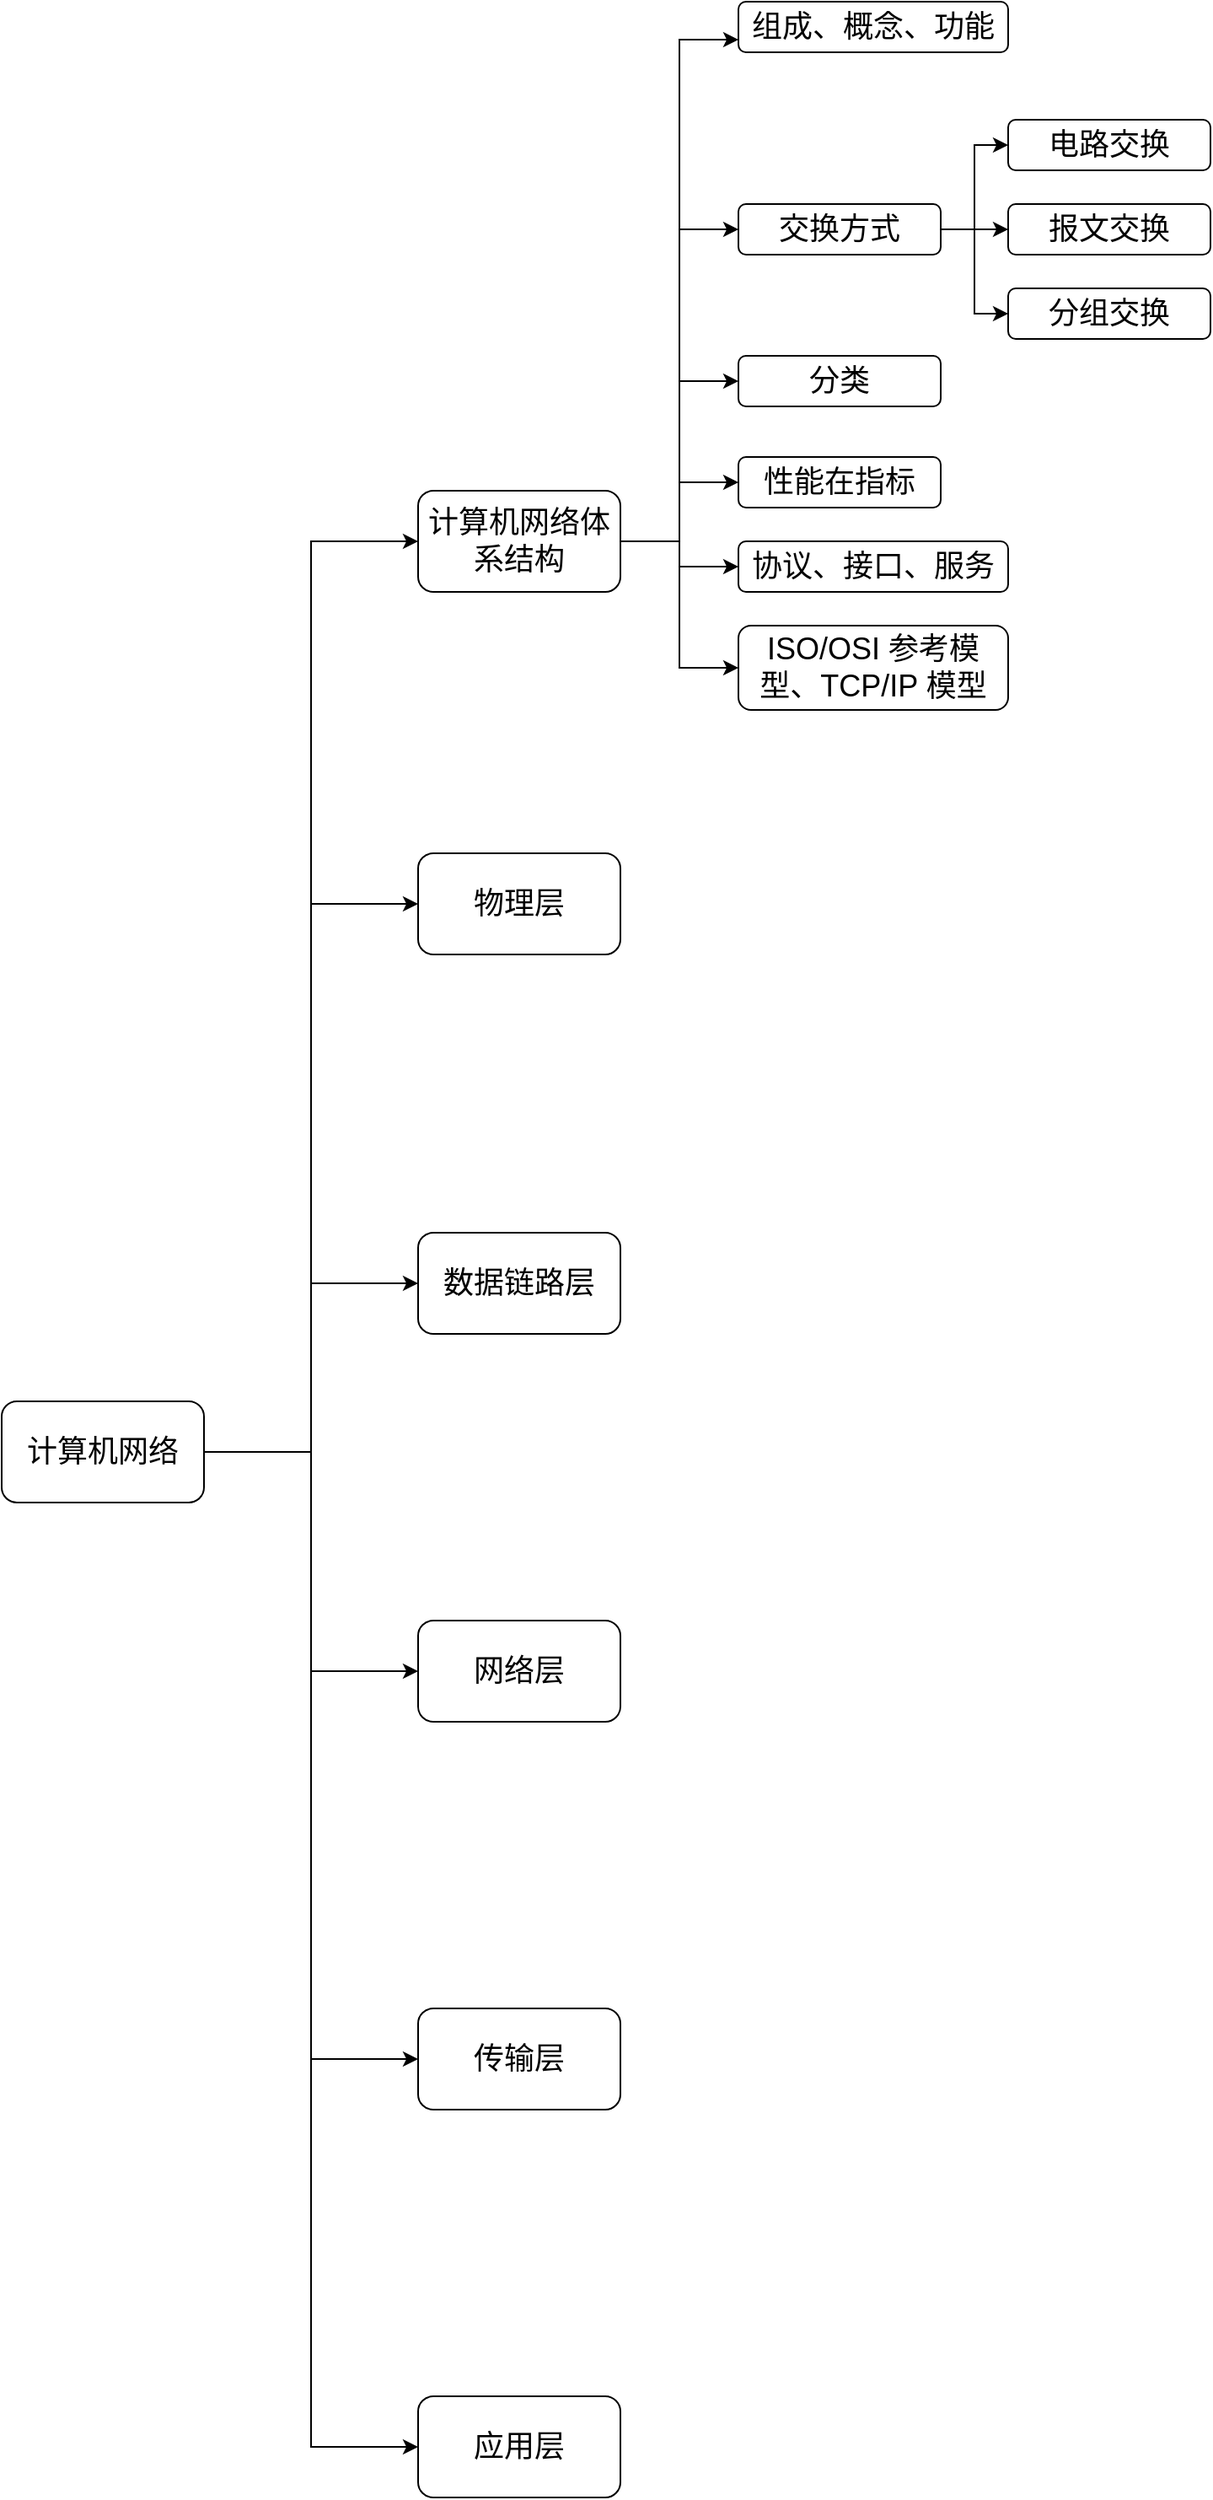<mxfile version="24.7.1" type="github">
  <diagram name="第 1 页" id="NbrsP52cZE2BfqQrUnqM">
    <mxGraphModel dx="1781" dy="2241" grid="1" gridSize="10" guides="1" tooltips="1" connect="1" arrows="1" fold="1" page="1" pageScale="1" pageWidth="827" pageHeight="1169" math="0" shadow="0">
      <root>
        <mxCell id="0" />
        <mxCell id="1" parent="0" />
        <mxCell id="oFKlcFwJnzUMVpn3___l-8" style="edgeStyle=orthogonalEdgeStyle;rounded=0;orthogonalLoop=1;jettySize=auto;html=1;entryX=0;entryY=0.5;entryDx=0;entryDy=0;" edge="1" parent="1" source="oFKlcFwJnzUMVpn3___l-1" target="oFKlcFwJnzUMVpn3___l-2">
          <mxGeometry relative="1" as="geometry" />
        </mxCell>
        <mxCell id="oFKlcFwJnzUMVpn3___l-9" style="edgeStyle=orthogonalEdgeStyle;rounded=0;orthogonalLoop=1;jettySize=auto;html=1;entryX=0;entryY=0.5;entryDx=0;entryDy=0;" edge="1" parent="1" source="oFKlcFwJnzUMVpn3___l-1" target="oFKlcFwJnzUMVpn3___l-3">
          <mxGeometry relative="1" as="geometry" />
        </mxCell>
        <mxCell id="oFKlcFwJnzUMVpn3___l-12" style="edgeStyle=orthogonalEdgeStyle;rounded=0;orthogonalLoop=1;jettySize=auto;html=1;entryX=0;entryY=0.5;entryDx=0;entryDy=0;" edge="1" parent="1" source="oFKlcFwJnzUMVpn3___l-1" target="oFKlcFwJnzUMVpn3___l-4">
          <mxGeometry relative="1" as="geometry" />
        </mxCell>
        <mxCell id="oFKlcFwJnzUMVpn3___l-13" style="edgeStyle=orthogonalEdgeStyle;rounded=0;orthogonalLoop=1;jettySize=auto;html=1;entryX=0;entryY=0.5;entryDx=0;entryDy=0;" edge="1" parent="1" source="oFKlcFwJnzUMVpn3___l-1" target="oFKlcFwJnzUMVpn3___l-5">
          <mxGeometry relative="1" as="geometry" />
        </mxCell>
        <mxCell id="oFKlcFwJnzUMVpn3___l-14" style="edgeStyle=orthogonalEdgeStyle;rounded=0;orthogonalLoop=1;jettySize=auto;html=1;entryX=0;entryY=0.5;entryDx=0;entryDy=0;" edge="1" parent="1" source="oFKlcFwJnzUMVpn3___l-1" target="oFKlcFwJnzUMVpn3___l-6">
          <mxGeometry relative="1" as="geometry" />
        </mxCell>
        <mxCell id="oFKlcFwJnzUMVpn3___l-16" style="edgeStyle=orthogonalEdgeStyle;rounded=0;orthogonalLoop=1;jettySize=auto;html=1;entryX=0;entryY=0.5;entryDx=0;entryDy=0;" edge="1" parent="1" source="oFKlcFwJnzUMVpn3___l-1" target="oFKlcFwJnzUMVpn3___l-7">
          <mxGeometry relative="1" as="geometry" />
        </mxCell>
        <mxCell id="oFKlcFwJnzUMVpn3___l-1" value="&lt;font style=&quot;font-size: 18px;&quot;&gt;计算机网络&lt;/font&gt;" style="rounded=1;whiteSpace=wrap;html=1;" vertex="1" parent="1">
          <mxGeometry x="-827" y="1140" width="120" height="60" as="geometry" />
        </mxCell>
        <mxCell id="oFKlcFwJnzUMVpn3___l-26" style="edgeStyle=orthogonalEdgeStyle;rounded=0;orthogonalLoop=1;jettySize=auto;html=1;entryX=0;entryY=0.75;entryDx=0;entryDy=0;" edge="1" parent="1" source="oFKlcFwJnzUMVpn3___l-2" target="oFKlcFwJnzUMVpn3___l-17">
          <mxGeometry relative="1" as="geometry" />
        </mxCell>
        <mxCell id="oFKlcFwJnzUMVpn3___l-27" style="edgeStyle=orthogonalEdgeStyle;rounded=0;orthogonalLoop=1;jettySize=auto;html=1;entryX=0;entryY=0.5;entryDx=0;entryDy=0;" edge="1" parent="1" source="oFKlcFwJnzUMVpn3___l-2" target="oFKlcFwJnzUMVpn3___l-18">
          <mxGeometry relative="1" as="geometry" />
        </mxCell>
        <mxCell id="oFKlcFwJnzUMVpn3___l-29" style="edgeStyle=orthogonalEdgeStyle;rounded=0;orthogonalLoop=1;jettySize=auto;html=1;entryX=0;entryY=0.5;entryDx=0;entryDy=0;" edge="1" parent="1" source="oFKlcFwJnzUMVpn3___l-2" target="oFKlcFwJnzUMVpn3___l-28">
          <mxGeometry relative="1" as="geometry" />
        </mxCell>
        <mxCell id="oFKlcFwJnzUMVpn3___l-33" style="edgeStyle=orthogonalEdgeStyle;rounded=0;orthogonalLoop=1;jettySize=auto;html=1;entryX=0;entryY=0.5;entryDx=0;entryDy=0;" edge="1" parent="1" source="oFKlcFwJnzUMVpn3___l-2" target="oFKlcFwJnzUMVpn3___l-32">
          <mxGeometry relative="1" as="geometry" />
        </mxCell>
        <mxCell id="oFKlcFwJnzUMVpn3___l-36" style="edgeStyle=orthogonalEdgeStyle;rounded=0;orthogonalLoop=1;jettySize=auto;html=1;entryX=0;entryY=0.5;entryDx=0;entryDy=0;" edge="1" parent="1" source="oFKlcFwJnzUMVpn3___l-2" target="oFKlcFwJnzUMVpn3___l-34">
          <mxGeometry relative="1" as="geometry" />
        </mxCell>
        <mxCell id="oFKlcFwJnzUMVpn3___l-37" style="edgeStyle=orthogonalEdgeStyle;rounded=0;orthogonalLoop=1;jettySize=auto;html=1;entryX=0;entryY=0.5;entryDx=0;entryDy=0;" edge="1" parent="1" source="oFKlcFwJnzUMVpn3___l-2" target="oFKlcFwJnzUMVpn3___l-35">
          <mxGeometry relative="1" as="geometry" />
        </mxCell>
        <mxCell id="oFKlcFwJnzUMVpn3___l-2" value="&lt;span style=&quot;font-size: 18px;&quot;&gt;计算机网络体系结构&lt;/span&gt;" style="rounded=1;whiteSpace=wrap;html=1;" vertex="1" parent="1">
          <mxGeometry x="-580" y="600" width="120" height="60" as="geometry" />
        </mxCell>
        <mxCell id="oFKlcFwJnzUMVpn3___l-3" value="&lt;span style=&quot;font-size: 18px;&quot;&gt;物理层&lt;/span&gt;" style="rounded=1;whiteSpace=wrap;html=1;" vertex="1" parent="1">
          <mxGeometry x="-580" y="815" width="120" height="60" as="geometry" />
        </mxCell>
        <mxCell id="oFKlcFwJnzUMVpn3___l-4" value="&lt;span style=&quot;font-size: 18px;&quot;&gt;数据链路层&lt;/span&gt;" style="rounded=1;whiteSpace=wrap;html=1;" vertex="1" parent="1">
          <mxGeometry x="-580" y="1040" width="120" height="60" as="geometry" />
        </mxCell>
        <mxCell id="oFKlcFwJnzUMVpn3___l-5" value="&lt;span style=&quot;font-size: 18px;&quot;&gt;网络层&lt;/span&gt;" style="rounded=1;whiteSpace=wrap;html=1;" vertex="1" parent="1">
          <mxGeometry x="-580" y="1270" width="120" height="60" as="geometry" />
        </mxCell>
        <mxCell id="oFKlcFwJnzUMVpn3___l-6" value="&lt;span style=&quot;font-size: 18px;&quot;&gt;传输层&lt;/span&gt;" style="rounded=1;whiteSpace=wrap;html=1;" vertex="1" parent="1">
          <mxGeometry x="-580" y="1500" width="120" height="60" as="geometry" />
        </mxCell>
        <mxCell id="oFKlcFwJnzUMVpn3___l-7" value="&lt;span style=&quot;font-size: 18px;&quot;&gt;应用层&lt;/span&gt;" style="rounded=1;whiteSpace=wrap;html=1;" vertex="1" parent="1">
          <mxGeometry x="-580" y="1730" width="120" height="60" as="geometry" />
        </mxCell>
        <mxCell id="oFKlcFwJnzUMVpn3___l-17" value="&lt;span style=&quot;font-size: 18px;&quot;&gt;组成、概念、功能&lt;/span&gt;" style="rounded=1;whiteSpace=wrap;html=1;" vertex="1" parent="1">
          <mxGeometry x="-390" y="310" width="160" height="30" as="geometry" />
        </mxCell>
        <mxCell id="oFKlcFwJnzUMVpn3___l-23" style="edgeStyle=orthogonalEdgeStyle;rounded=0;orthogonalLoop=1;jettySize=auto;html=1;entryX=0;entryY=0.5;entryDx=0;entryDy=0;" edge="1" parent="1" source="oFKlcFwJnzUMVpn3___l-18" target="oFKlcFwJnzUMVpn3___l-19">
          <mxGeometry relative="1" as="geometry" />
        </mxCell>
        <mxCell id="oFKlcFwJnzUMVpn3___l-24" style="edgeStyle=orthogonalEdgeStyle;rounded=0;orthogonalLoop=1;jettySize=auto;html=1;entryX=0;entryY=0.5;entryDx=0;entryDy=0;" edge="1" parent="1" source="oFKlcFwJnzUMVpn3___l-18" target="oFKlcFwJnzUMVpn3___l-20">
          <mxGeometry relative="1" as="geometry" />
        </mxCell>
        <mxCell id="oFKlcFwJnzUMVpn3___l-25" style="edgeStyle=orthogonalEdgeStyle;rounded=0;orthogonalLoop=1;jettySize=auto;html=1;entryX=0;entryY=0.5;entryDx=0;entryDy=0;" edge="1" parent="1" source="oFKlcFwJnzUMVpn3___l-18" target="oFKlcFwJnzUMVpn3___l-21">
          <mxGeometry relative="1" as="geometry" />
        </mxCell>
        <mxCell id="oFKlcFwJnzUMVpn3___l-18" value="&lt;span style=&quot;font-size: 18px;&quot;&gt;交换方式&lt;/span&gt;" style="rounded=1;whiteSpace=wrap;html=1;" vertex="1" parent="1">
          <mxGeometry x="-390" y="430" width="120" height="30" as="geometry" />
        </mxCell>
        <mxCell id="oFKlcFwJnzUMVpn3___l-19" value="&lt;span style=&quot;font-size: 18px;&quot;&gt;电路交换&lt;/span&gt;" style="rounded=1;whiteSpace=wrap;html=1;" vertex="1" parent="1">
          <mxGeometry x="-230" y="380" width="120" height="30" as="geometry" />
        </mxCell>
        <mxCell id="oFKlcFwJnzUMVpn3___l-20" value="&lt;span style=&quot;font-size: 18px;&quot;&gt;报文交换&lt;/span&gt;" style="rounded=1;whiteSpace=wrap;html=1;" vertex="1" parent="1">
          <mxGeometry x="-230" y="430" width="120" height="30" as="geometry" />
        </mxCell>
        <mxCell id="oFKlcFwJnzUMVpn3___l-21" value="&lt;span style=&quot;font-size: 18px;&quot;&gt;分组交换&lt;/span&gt;" style="rounded=1;whiteSpace=wrap;html=1;" vertex="1" parent="1">
          <mxGeometry x="-230" y="480" width="120" height="30" as="geometry" />
        </mxCell>
        <mxCell id="oFKlcFwJnzUMVpn3___l-28" value="&lt;span style=&quot;font-size: 18px;&quot;&gt;分类&lt;/span&gt;" style="rounded=1;whiteSpace=wrap;html=1;" vertex="1" parent="1">
          <mxGeometry x="-390" y="520" width="120" height="30" as="geometry" />
        </mxCell>
        <mxCell id="oFKlcFwJnzUMVpn3___l-32" value="&lt;span style=&quot;font-size: 18px;&quot;&gt;性能在指标&lt;/span&gt;" style="rounded=1;whiteSpace=wrap;html=1;" vertex="1" parent="1">
          <mxGeometry x="-390" y="580" width="120" height="30" as="geometry" />
        </mxCell>
        <mxCell id="oFKlcFwJnzUMVpn3___l-34" value="&lt;span style=&quot;font-size: 18px;&quot;&gt;协议、接口、服务&lt;/span&gt;" style="rounded=1;whiteSpace=wrap;html=1;" vertex="1" parent="1">
          <mxGeometry x="-390" y="630" width="160" height="30" as="geometry" />
        </mxCell>
        <mxCell id="oFKlcFwJnzUMVpn3___l-35" value="&lt;span style=&quot;font-size: 18px;&quot;&gt;ISO/OSI 参考模型、TCP/IP 模型&lt;/span&gt;" style="rounded=1;whiteSpace=wrap;html=1;" vertex="1" parent="1">
          <mxGeometry x="-390" y="680" width="160" height="50" as="geometry" />
        </mxCell>
      </root>
    </mxGraphModel>
  </diagram>
</mxfile>
